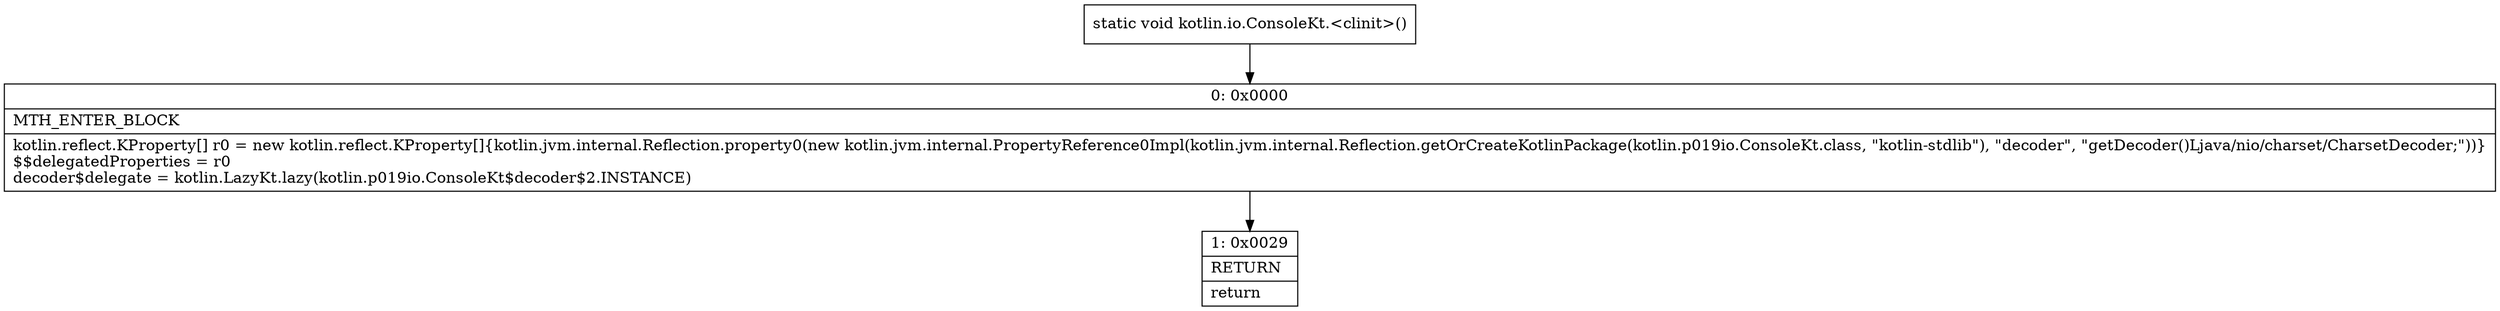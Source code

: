 digraph "CFG forkotlin.io.ConsoleKt.\<clinit\>()V" {
Node_0 [shape=record,label="{0\:\ 0x0000|MTH_ENTER_BLOCK\l|kotlin.reflect.KProperty[] r0 = new kotlin.reflect.KProperty[]\{kotlin.jvm.internal.Reflection.property0(new kotlin.jvm.internal.PropertyReference0Impl(kotlin.jvm.internal.Reflection.getOrCreateKotlinPackage(kotlin.p019io.ConsoleKt.class, \"kotlin\-stdlib\"), \"decoder\", \"getDecoder()Ljava\/nio\/charset\/CharsetDecoder;\"))\}\l$$delegatedProperties = r0\ldecoder$delegate = kotlin.LazyKt.lazy(kotlin.p019io.ConsoleKt$decoder$2.INSTANCE)\l}"];
Node_1 [shape=record,label="{1\:\ 0x0029|RETURN\l|return\l}"];
MethodNode[shape=record,label="{static void kotlin.io.ConsoleKt.\<clinit\>() }"];
MethodNode -> Node_0;
Node_0 -> Node_1;
}

